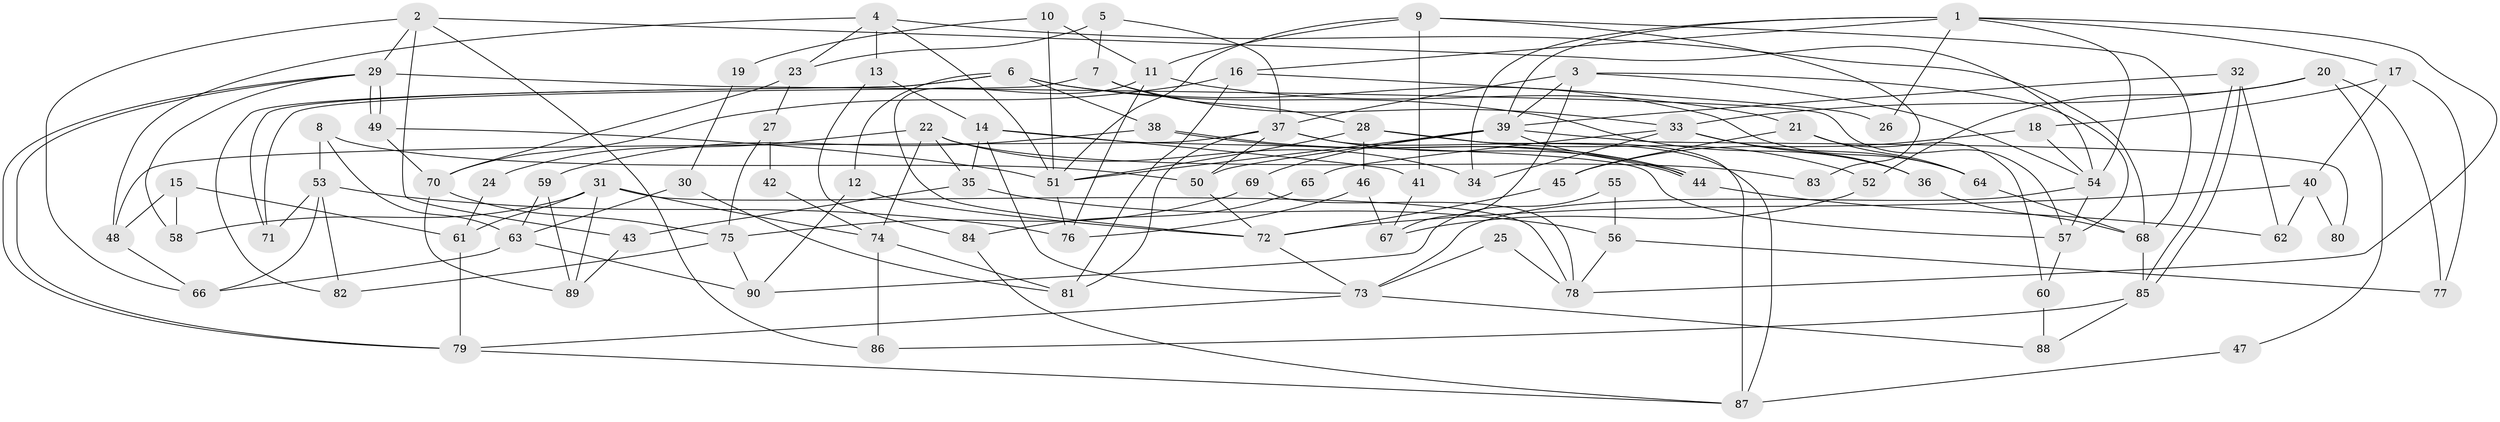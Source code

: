 // coarse degree distribution, {4: 0.2222222222222222, 3: 0.25, 5: 0.1111111111111111, 7: 0.05555555555555555, 10: 0.05555555555555555, 8: 0.08333333333333333, 2: 0.1388888888888889, 6: 0.05555555555555555, 15: 0.027777777777777776}
// Generated by graph-tools (version 1.1) at 2025/53/03/04/25 21:53:03]
// undirected, 90 vertices, 180 edges
graph export_dot {
graph [start="1"]
  node [color=gray90,style=filled];
  1;
  2;
  3;
  4;
  5;
  6;
  7;
  8;
  9;
  10;
  11;
  12;
  13;
  14;
  15;
  16;
  17;
  18;
  19;
  20;
  21;
  22;
  23;
  24;
  25;
  26;
  27;
  28;
  29;
  30;
  31;
  32;
  33;
  34;
  35;
  36;
  37;
  38;
  39;
  40;
  41;
  42;
  43;
  44;
  45;
  46;
  47;
  48;
  49;
  50;
  51;
  52;
  53;
  54;
  55;
  56;
  57;
  58;
  59;
  60;
  61;
  62;
  63;
  64;
  65;
  66;
  67;
  68;
  69;
  70;
  71;
  72;
  73;
  74;
  75;
  76;
  77;
  78;
  79;
  80;
  81;
  82;
  83;
  84;
  85;
  86;
  87;
  88;
  89;
  90;
  1 -- 54;
  1 -- 78;
  1 -- 16;
  1 -- 17;
  1 -- 26;
  1 -- 34;
  1 -- 39;
  2 -- 29;
  2 -- 54;
  2 -- 43;
  2 -- 66;
  2 -- 86;
  3 -- 57;
  3 -- 37;
  3 -- 39;
  3 -- 54;
  3 -- 67;
  4 -- 68;
  4 -- 51;
  4 -- 13;
  4 -- 23;
  4 -- 48;
  5 -- 7;
  5 -- 37;
  5 -- 23;
  6 -- 38;
  6 -- 36;
  6 -- 12;
  6 -- 64;
  6 -- 71;
  6 -- 82;
  7 -- 71;
  7 -- 33;
  7 -- 28;
  8 -- 50;
  8 -- 63;
  8 -- 53;
  9 -- 51;
  9 -- 41;
  9 -- 11;
  9 -- 68;
  9 -- 83;
  10 -- 11;
  10 -- 51;
  10 -- 19;
  11 -- 72;
  11 -- 21;
  11 -- 76;
  12 -- 72;
  12 -- 90;
  13 -- 14;
  13 -- 84;
  14 -- 57;
  14 -- 73;
  14 -- 35;
  14 -- 41;
  15 -- 48;
  15 -- 58;
  15 -- 61;
  16 -- 70;
  16 -- 26;
  16 -- 81;
  17 -- 40;
  17 -- 18;
  17 -- 77;
  18 -- 45;
  18 -- 54;
  19 -- 30;
  20 -- 33;
  20 -- 77;
  20 -- 47;
  20 -- 52;
  21 -- 64;
  21 -- 45;
  21 -- 60;
  22 -- 35;
  22 -- 74;
  22 -- 24;
  22 -- 34;
  22 -- 83;
  23 -- 27;
  23 -- 70;
  24 -- 61;
  25 -- 78;
  25 -- 73;
  27 -- 75;
  27 -- 42;
  28 -- 51;
  28 -- 46;
  28 -- 52;
  28 -- 87;
  29 -- 79;
  29 -- 79;
  29 -- 49;
  29 -- 49;
  29 -- 57;
  29 -- 58;
  30 -- 81;
  30 -- 63;
  31 -- 61;
  31 -- 74;
  31 -- 58;
  31 -- 78;
  31 -- 89;
  32 -- 39;
  32 -- 85;
  32 -- 85;
  32 -- 62;
  33 -- 34;
  33 -- 64;
  33 -- 36;
  33 -- 65;
  35 -- 43;
  35 -- 56;
  36 -- 68;
  37 -- 48;
  37 -- 44;
  37 -- 50;
  37 -- 81;
  37 -- 87;
  38 -- 59;
  38 -- 44;
  38 -- 44;
  39 -- 44;
  39 -- 50;
  39 -- 51;
  39 -- 69;
  39 -- 80;
  40 -- 62;
  40 -- 72;
  40 -- 80;
  41 -- 67;
  42 -- 74;
  43 -- 89;
  44 -- 62;
  45 -- 72;
  46 -- 67;
  46 -- 76;
  47 -- 87;
  48 -- 66;
  49 -- 51;
  49 -- 70;
  50 -- 72;
  51 -- 76;
  52 -- 67;
  53 -- 76;
  53 -- 66;
  53 -- 71;
  53 -- 82;
  54 -- 57;
  54 -- 73;
  55 -- 56;
  55 -- 90;
  56 -- 78;
  56 -- 77;
  57 -- 60;
  59 -- 89;
  59 -- 63;
  60 -- 88;
  61 -- 79;
  63 -- 90;
  63 -- 66;
  64 -- 68;
  65 -- 84;
  68 -- 85;
  69 -- 75;
  69 -- 78;
  70 -- 75;
  70 -- 89;
  72 -- 73;
  73 -- 79;
  73 -- 88;
  74 -- 86;
  74 -- 81;
  75 -- 82;
  75 -- 90;
  79 -- 87;
  84 -- 87;
  85 -- 88;
  85 -- 86;
}
